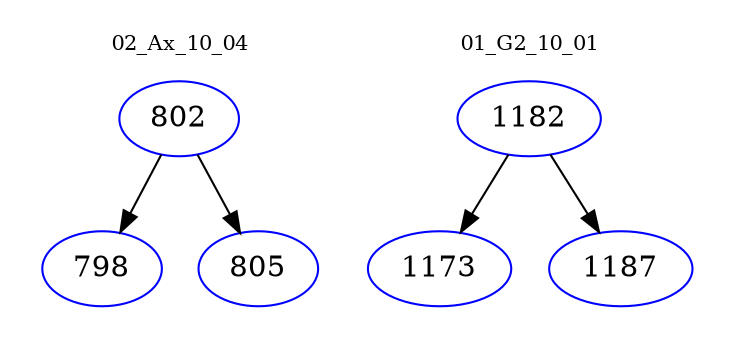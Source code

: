 digraph{
subgraph cluster_0 {
color = white
label = "02_Ax_10_04";
fontsize=10;
T0_802 [label="802", color="blue"]
T0_802 -> T0_798 [color="black"]
T0_798 [label="798", color="blue"]
T0_802 -> T0_805 [color="black"]
T0_805 [label="805", color="blue"]
}
subgraph cluster_1 {
color = white
label = "01_G2_10_01";
fontsize=10;
T1_1182 [label="1182", color="blue"]
T1_1182 -> T1_1173 [color="black"]
T1_1173 [label="1173", color="blue"]
T1_1182 -> T1_1187 [color="black"]
T1_1187 [label="1187", color="blue"]
}
}
